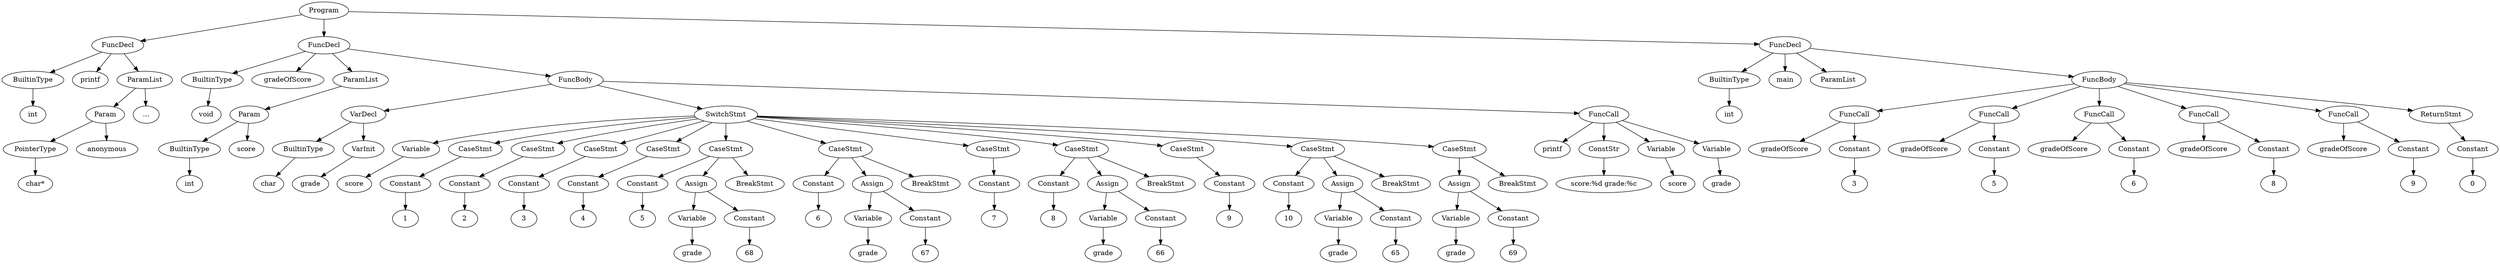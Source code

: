 digraph {
Program [label = Program]
Program -> FuncDecl_4796667920
FuncDecl_4796667920 [label = FuncDecl]
FuncDecl_4796667920 -> BuiltinType_4796667696
BuiltinType_4796667696 [label = BuiltinType]
"int_4796667696" [label = "int"]
BuiltinType_4796667696 -> "int_4796667696"
printf_4796667920[ label = printf]
FuncDecl_4796667920 -> printf_4796667920
FuncDecl_4796667920 -> ParamList_4796667552
ParamList_4796667552 [label = ParamList]
ParamList_4796667552 -> Param_4796667504
Param_4796667504 [label = Param]
Param_4796667504 -> PointerType_4796667440
PointerType_4796667440 [label = PointerType]
"char*_4796667440" [label = "char*"]
PointerType_4796667440 -> "char*_4796667440"
anonymous_4796667504 [label = anonymous]
Param_4796667504 -> anonymous_4796667504
"..._4796667552" [label = "..."]
ParamList_4796667552 -> "..._4796667552"
Program -> FuncDecl_4796671552
FuncDecl_4796671552 [label = FuncDecl]
FuncDecl_4796671552 -> BuiltinType_4796667984
BuiltinType_4796667984 [label = BuiltinType]
"void_4796667984" [label = "void"]
BuiltinType_4796667984 -> "void_4796667984"
gradeOfScore_4796671552[ label = gradeOfScore]
FuncDecl_4796671552 -> gradeOfScore_4796671552
FuncDecl_4796671552 -> ParamList_4796668192
ParamList_4796668192 [label = ParamList]
ParamList_4796668192 -> Param_4796668144
Param_4796668144 [label = Param]
Param_4796668144 -> BuiltinType_4796668048
BuiltinType_4796668048 [label = BuiltinType]
"int_4796668048" [label = "int"]
BuiltinType_4796668048 -> "int_4796668048"
score_4796668144 [label = score]
Param_4796668144 -> score_4796668144
FuncDecl_4796671552 -> FuncBody_4796432240
FuncBody_4796432240 [label = FuncBody]
FuncBody_4796432240 -> VarDecl_4796668448
VarDecl_4796668448 [label = VarDecl]
VarDecl_4796668448 -> BuiltinType_4796668272
BuiltinType_4796668272 [label = BuiltinType]
"char_4796668272" [label = "char"]
BuiltinType_4796668272 -> "char_4796668272"
VarDecl_4796668448 -> VarInit_4796668368
VarInit_4796668368 [label = VarInit]
grade_4796668368 [label = grade]
VarInit_4796668368 -> grade_4796668368
FuncBody_4796432240 -> SwitchStmt_4796671072
SwitchStmt_4796671072 [label = SwitchStmt]
SwitchStmt_4796671072 -> Variable_4796668512
Variable_4796668512 [label = Variable]
score_4796668512 [label = score]
Variable_4796668512 -> score_4796668512
SwitchStmt_4796671072 -> CaseStmt_4796668864
CaseStmt_4796668864 [label = CaseStmt]
CaseStmt_4796668864 -> Constant_4796668768
Constant_4796668768 [label = Constant]
int_4796668768 [label = "1"]
Constant_4796668768 -> int_4796668768
SwitchStmt_4796671072 -> CaseStmt_4796668992
CaseStmt_4796668992 [label = CaseStmt]
CaseStmt_4796668992 -> Constant_4796668896
Constant_4796668896 [label = Constant]
int_4796668896 [label = "2"]
Constant_4796668896 -> int_4796668896
SwitchStmt_4796671072 -> CaseStmt_4796669120
CaseStmt_4796669120 [label = CaseStmt]
CaseStmt_4796669120 -> Constant_4796669024
Constant_4796669024 [label = Constant]
int_4796669024 [label = "3"]
Constant_4796669024 -> int_4796669024
SwitchStmt_4796671072 -> CaseStmt_4796669280
CaseStmt_4796669280 [label = CaseStmt]
CaseStmt_4796669280 -> Constant_4796669184
Constant_4796669184 [label = Constant]
int_4796669184 [label = "4"]
Constant_4796669184 -> int_4796669184
SwitchStmt_4796671072 -> CaseStmt_4796669568
CaseStmt_4796669568 [label = CaseStmt]
CaseStmt_4796669568 -> Constant_4796669312
Constant_4796669312 [label = Constant]
int_4796669312 [label = "5"]
Constant_4796669312 -> int_4796669312
CaseStmt_4796669568 -> Assign_4796669536
Assign_4796669536 [label = Assign]
Assign_4796669536 -> Variable_4796669440
Variable_4796669440 [label = Variable]
grade_4796669440 [label = grade]
Variable_4796669440 -> grade_4796669440
Assign_4796669536 -> Constant_4796669472
Constant_4796669472 [label = Constant]
char_4796669472 [label = "68"]
Constant_4796669472 -> char_4796669472
CaseStmt_4796669568 -> BreakStmt_4796668544
BreakStmt_4796668544 [label = BreakStmt]
SwitchStmt_4796671072 -> CaseStmt_4796669888
CaseStmt_4796669888 [label = CaseStmt]
CaseStmt_4796669888 -> Constant_4796669664
Constant_4796669664 [label = Constant]
int_4796669664 [label = "6"]
Constant_4796669664 -> int_4796669664
CaseStmt_4796669888 -> Assign_4796669856
Assign_4796669856 [label = Assign]
Assign_4796669856 -> Variable_4796669760
Variable_4796669760 [label = Variable]
grade_4796669760 [label = grade]
Variable_4796669760 -> grade_4796669760
Assign_4796669856 -> Constant_4796669792
Constant_4796669792 [label = Constant]
char_4796669792 [label = "67"]
Constant_4796669792 -> char_4796669792
CaseStmt_4796669888 -> BreakStmt_4796231840
BreakStmt_4796231840 [label = BreakStmt]
SwitchStmt_4796671072 -> CaseStmt_4796670016
CaseStmt_4796670016 [label = CaseStmt]
CaseStmt_4796670016 -> Constant_4796669920
Constant_4796669920 [label = Constant]
int_4796669920 [label = "7"]
Constant_4796669920 -> int_4796669920
SwitchStmt_4796671072 -> CaseStmt_4796670304
CaseStmt_4796670304 [label = CaseStmt]
CaseStmt_4796670304 -> Constant_4796670048
Constant_4796670048 [label = Constant]
int_4796670048 [label = "8"]
Constant_4796670048 -> int_4796670048
CaseStmt_4796670304 -> Assign_4796670272
Assign_4796670272 [label = Assign]
Assign_4796670272 -> Variable_4796670176
Variable_4796670176 [label = Variable]
grade_4796670176 [label = grade]
Variable_4796670176 -> grade_4796670176
Assign_4796670272 -> Constant_4796670208
Constant_4796670208 [label = Constant]
char_4796670208 [label = "66"]
Constant_4796670208 -> char_4796670208
CaseStmt_4796670304 -> BreakStmt_4796426848
BreakStmt_4796426848 [label = BreakStmt]
SwitchStmt_4796671072 -> CaseStmt_4796670432
CaseStmt_4796670432 [label = CaseStmt]
CaseStmt_4796670432 -> Constant_4796670336
Constant_4796670336 [label = Constant]
int_4796670336 [label = "9"]
Constant_4796670336 -> int_4796670336
SwitchStmt_4796671072 -> CaseStmt_4796670784
CaseStmt_4796670784 [label = CaseStmt]
CaseStmt_4796670784 -> Constant_4796669600
Constant_4796669600 [label = Constant]
int_4796669600 [label = "10"]
Constant_4796669600 -> int_4796669600
CaseStmt_4796670784 -> Assign_4796670752
Assign_4796670752 [label = Assign]
Assign_4796670752 -> Variable_4796670656
Variable_4796670656 [label = Variable]
grade_4796670656 [label = grade]
Variable_4796670656 -> grade_4796670656
Assign_4796670752 -> Constant_4796670688
Constant_4796670688 [label = Constant]
char_4796670688 [label = "65"]
Constant_4796670688 -> char_4796670688
CaseStmt_4796670784 -> BreakStmt_4796210832
BreakStmt_4796210832 [label = BreakStmt]
SwitchStmt_4796671072 -> CaseStmt_4796671040
CaseStmt_4796671040 [label = CaseStmt]
CaseStmt_4796671040 -> Assign_4796670976
Assign_4796670976 [label = Assign]
Assign_4796670976 -> Variable_4796670880
Variable_4796670880 [label = Variable]
grade_4796670880 [label = grade]
Variable_4796670880 -> grade_4796670880
Assign_4796670976 -> Constant_4796670912
Constant_4796670912 [label = Constant]
char_4796670912 [label = "69"]
Constant_4796670912 -> char_4796670912
CaseStmt_4796671040 -> BreakStmt_4796671008
BreakStmt_4796671008 [label = BreakStmt]
FuncBody_4796432240 -> FuncCall_4796671472
FuncCall_4796671472 [label = FuncCall]
printf_4796671472[ label = printf]
FuncCall_4796671472 -> printf_4796671472
FuncCall_4796671472 -> ConstStr_4796671168
ConstStr_4796671168 [label = ConstStr]
str_4796671168 [label = "score:%d grade:%c"]
ConstStr_4796671168 -> str_4796671168
FuncCall_4796671472 -> Variable_4796671328
Variable_4796671328 [label = Variable]
score_4796671328 [label = score]
Variable_4796671328 -> score_4796671328
FuncCall_4796671472 -> Variable_4796671408
Variable_4796671408 [label = Variable]
grade_4796671408 [label = grade]
Variable_4796671408 -> grade_4796671408
Program -> FuncDecl_4796672912
FuncDecl_4796672912 [label = FuncDecl]
FuncDecl_4796672912 -> BuiltinType_4796671616
BuiltinType_4796671616 [label = BuiltinType]
"int_4796671616" [label = "int"]
BuiltinType_4796671616 -> "int_4796671616"
main_4796672912[ label = main]
FuncDecl_4796672912 -> main_4796672912
FuncDecl_4796672912 -> ParamList_4796671712
ParamList_4796671712 [label = ParamList]
FuncDecl_4796672912 -> FuncBody_4796672896
FuncBody_4796672896 [label = FuncBody]
FuncBody_4796672896 -> FuncCall_4796671920
FuncCall_4796671920 [label = FuncCall]
gradeOfScore_4796671920[ label = gradeOfScore]
FuncCall_4796671920 -> gradeOfScore_4796671920
FuncCall_4796671920 -> Constant_4796671824
Constant_4796671824 [label = Constant]
int_4796671824 [label = "3"]
Constant_4796671824 -> int_4796671824
FuncBody_4796672896 -> FuncCall_4796672112
FuncCall_4796672112 [label = FuncCall]
gradeOfScore_4796672112[ label = gradeOfScore]
FuncCall_4796672112 -> gradeOfScore_4796672112
FuncCall_4796672112 -> Constant_4796672000
Constant_4796672000 [label = Constant]
int_4796672000 [label = "5"]
Constant_4796672000 -> int_4796672000
FuncBody_4796672896 -> FuncCall_4796672304
FuncCall_4796672304 [label = FuncCall]
gradeOfScore_4796672304[ label = gradeOfScore]
FuncCall_4796672304 -> gradeOfScore_4796672304
FuncCall_4796672304 -> Constant_4796672208
Constant_4796672208 [label = Constant]
int_4796672208 [label = "6"]
Constant_4796672208 -> int_4796672208
FuncBody_4796672896 -> FuncCall_4796672512
FuncCall_4796672512 [label = FuncCall]
gradeOfScore_4796672512[ label = gradeOfScore]
FuncCall_4796672512 -> gradeOfScore_4796672512
FuncCall_4796672512 -> Constant_4796672416
Constant_4796672416 [label = Constant]
int_4796672416 [label = "8"]
Constant_4796672416 -> int_4796672416
FuncBody_4796672896 -> FuncCall_4796672704
FuncCall_4796672704 [label = FuncCall]
gradeOfScore_4796672704[ label = gradeOfScore]
FuncCall_4796672704 -> gradeOfScore_4796672704
FuncCall_4796672704 -> Constant_4796672592
Constant_4796672592 [label = Constant]
int_4796672592 [label = "9"]
Constant_4796672592 -> int_4796672592
FuncBody_4796672896 -> ReturnStmt_4796672880
ReturnStmt_4796672880 [label = ReturnStmt]
ReturnStmt_4796672880 -> Constant_4796672816
Constant_4796672816 [label = Constant]
int_4796672816 [label = "0"]
Constant_4796672816 -> int_4796672816
}
